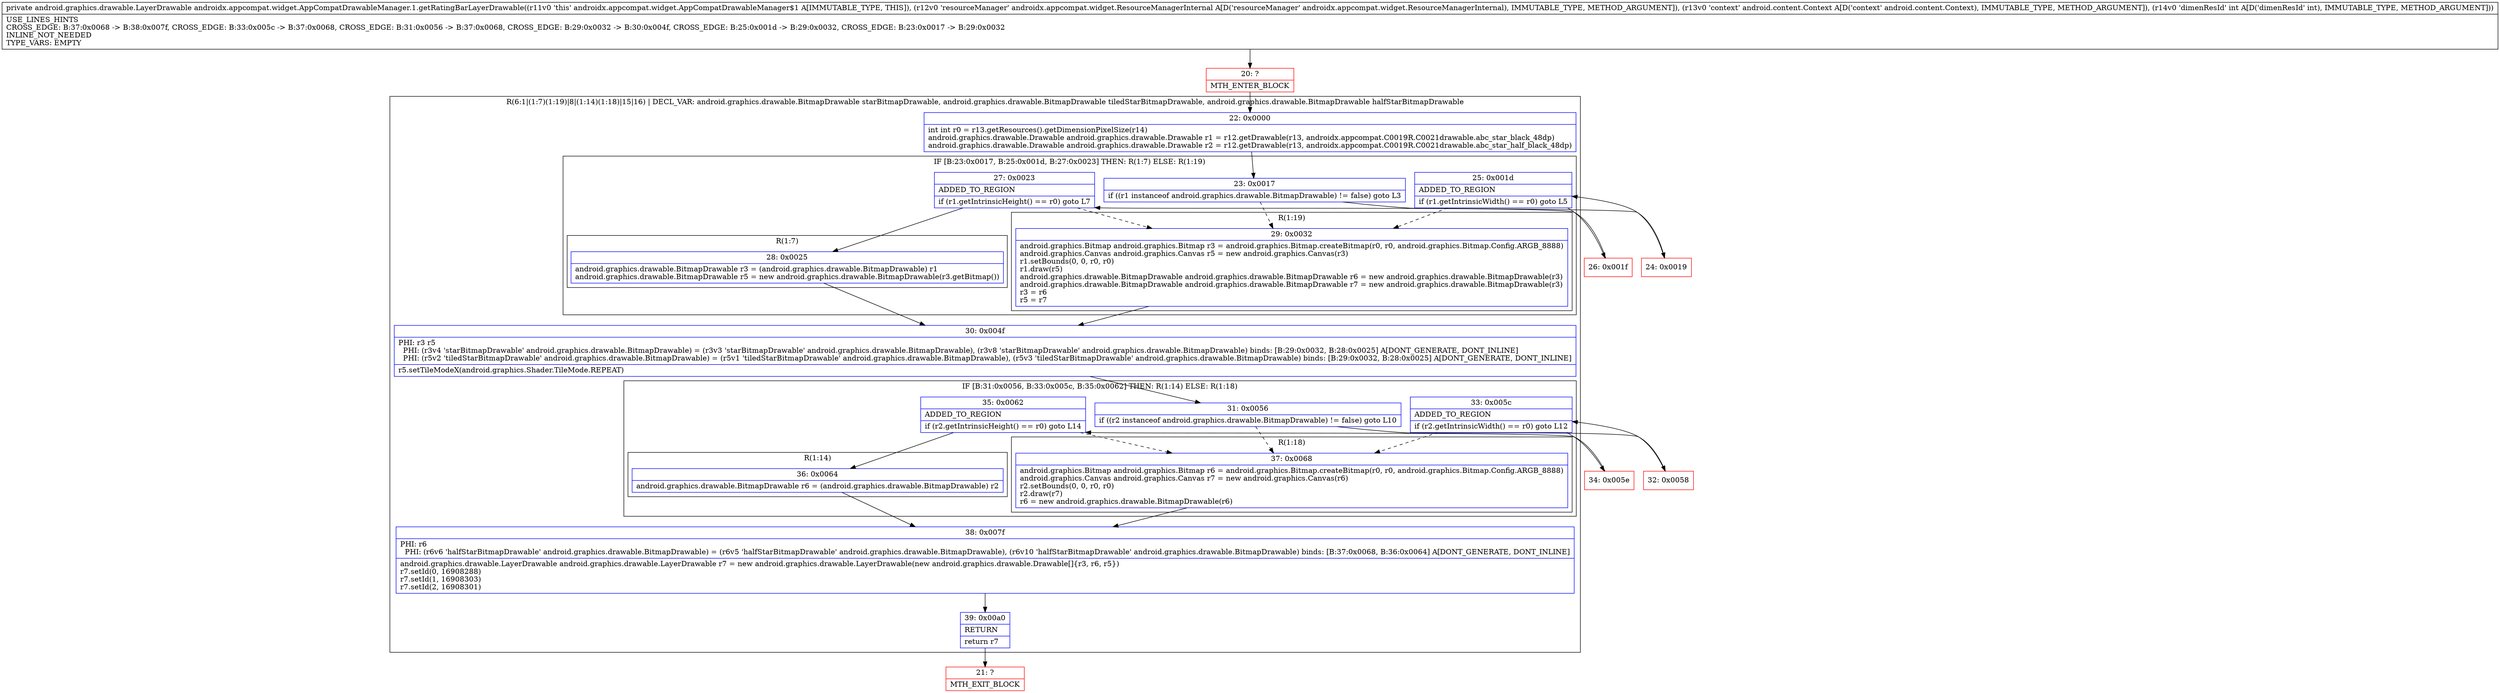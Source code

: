 digraph "CFG forandroidx.appcompat.widget.AppCompatDrawableManager.1.getRatingBarLayerDrawable(Landroidx\/appcompat\/widget\/ResourceManagerInternal;Landroid\/content\/Context;I)Landroid\/graphics\/drawable\/LayerDrawable;" {
subgraph cluster_Region_691059711 {
label = "R(6:1|(1:7)(1:19)|8|(1:14)(1:18)|15|16) | DECL_VAR: android.graphics.drawable.BitmapDrawable starBitmapDrawable, android.graphics.drawable.BitmapDrawable tiledStarBitmapDrawable, android.graphics.drawable.BitmapDrawable halfStarBitmapDrawable\l";
node [shape=record,color=blue];
Node_22 [shape=record,label="{22\:\ 0x0000|int int r0 = r13.getResources().getDimensionPixelSize(r14)\landroid.graphics.drawable.Drawable android.graphics.drawable.Drawable r1 = r12.getDrawable(r13, androidx.appcompat.C0019R.C0021drawable.abc_star_black_48dp)\landroid.graphics.drawable.Drawable android.graphics.drawable.Drawable r2 = r12.getDrawable(r13, androidx.appcompat.C0019R.C0021drawable.abc_star_half_black_48dp)\l}"];
subgraph cluster_IfRegion_1985849761 {
label = "IF [B:23:0x0017, B:25:0x001d, B:27:0x0023] THEN: R(1:7) ELSE: R(1:19)";
node [shape=record,color=blue];
Node_23 [shape=record,label="{23\:\ 0x0017|if ((r1 instanceof android.graphics.drawable.BitmapDrawable) != false) goto L3\l}"];
Node_25 [shape=record,label="{25\:\ 0x001d|ADDED_TO_REGION\l|if (r1.getIntrinsicWidth() == r0) goto L5\l}"];
Node_27 [shape=record,label="{27\:\ 0x0023|ADDED_TO_REGION\l|if (r1.getIntrinsicHeight() == r0) goto L7\l}"];
subgraph cluster_Region_1572757281 {
label = "R(1:7)";
node [shape=record,color=blue];
Node_28 [shape=record,label="{28\:\ 0x0025|android.graphics.drawable.BitmapDrawable r3 = (android.graphics.drawable.BitmapDrawable) r1\landroid.graphics.drawable.BitmapDrawable r5 = new android.graphics.drawable.BitmapDrawable(r3.getBitmap())\l}"];
}
subgraph cluster_Region_82690724 {
label = "R(1:19)";
node [shape=record,color=blue];
Node_29 [shape=record,label="{29\:\ 0x0032|android.graphics.Bitmap android.graphics.Bitmap r3 = android.graphics.Bitmap.createBitmap(r0, r0, android.graphics.Bitmap.Config.ARGB_8888)\landroid.graphics.Canvas android.graphics.Canvas r5 = new android.graphics.Canvas(r3)\lr1.setBounds(0, 0, r0, r0)\lr1.draw(r5)\landroid.graphics.drawable.BitmapDrawable android.graphics.drawable.BitmapDrawable r6 = new android.graphics.drawable.BitmapDrawable(r3)\landroid.graphics.drawable.BitmapDrawable android.graphics.drawable.BitmapDrawable r7 = new android.graphics.drawable.BitmapDrawable(r3)\lr3 = r6\lr5 = r7\l}"];
}
}
Node_30 [shape=record,label="{30\:\ 0x004f|PHI: r3 r5 \l  PHI: (r3v4 'starBitmapDrawable' android.graphics.drawable.BitmapDrawable) = (r3v3 'starBitmapDrawable' android.graphics.drawable.BitmapDrawable), (r3v8 'starBitmapDrawable' android.graphics.drawable.BitmapDrawable) binds: [B:29:0x0032, B:28:0x0025] A[DONT_GENERATE, DONT_INLINE]\l  PHI: (r5v2 'tiledStarBitmapDrawable' android.graphics.drawable.BitmapDrawable) = (r5v1 'tiledStarBitmapDrawable' android.graphics.drawable.BitmapDrawable), (r5v3 'tiledStarBitmapDrawable' android.graphics.drawable.BitmapDrawable) binds: [B:29:0x0032, B:28:0x0025] A[DONT_GENERATE, DONT_INLINE]\l|r5.setTileModeX(android.graphics.Shader.TileMode.REPEAT)\l}"];
subgraph cluster_IfRegion_1794524933 {
label = "IF [B:31:0x0056, B:33:0x005c, B:35:0x0062] THEN: R(1:14) ELSE: R(1:18)";
node [shape=record,color=blue];
Node_31 [shape=record,label="{31\:\ 0x0056|if ((r2 instanceof android.graphics.drawable.BitmapDrawable) != false) goto L10\l}"];
Node_33 [shape=record,label="{33\:\ 0x005c|ADDED_TO_REGION\l|if (r2.getIntrinsicWidth() == r0) goto L12\l}"];
Node_35 [shape=record,label="{35\:\ 0x0062|ADDED_TO_REGION\l|if (r2.getIntrinsicHeight() == r0) goto L14\l}"];
subgraph cluster_Region_934043344 {
label = "R(1:14)";
node [shape=record,color=blue];
Node_36 [shape=record,label="{36\:\ 0x0064|android.graphics.drawable.BitmapDrawable r6 = (android.graphics.drawable.BitmapDrawable) r2\l}"];
}
subgraph cluster_Region_1177937639 {
label = "R(1:18)";
node [shape=record,color=blue];
Node_37 [shape=record,label="{37\:\ 0x0068|android.graphics.Bitmap android.graphics.Bitmap r6 = android.graphics.Bitmap.createBitmap(r0, r0, android.graphics.Bitmap.Config.ARGB_8888)\landroid.graphics.Canvas android.graphics.Canvas r7 = new android.graphics.Canvas(r6)\lr2.setBounds(0, 0, r0, r0)\lr2.draw(r7)\lr6 = new android.graphics.drawable.BitmapDrawable(r6)\l}"];
}
}
Node_38 [shape=record,label="{38\:\ 0x007f|PHI: r6 \l  PHI: (r6v6 'halfStarBitmapDrawable' android.graphics.drawable.BitmapDrawable) = (r6v5 'halfStarBitmapDrawable' android.graphics.drawable.BitmapDrawable), (r6v10 'halfStarBitmapDrawable' android.graphics.drawable.BitmapDrawable) binds: [B:37:0x0068, B:36:0x0064] A[DONT_GENERATE, DONT_INLINE]\l|android.graphics.drawable.LayerDrawable android.graphics.drawable.LayerDrawable r7 = new android.graphics.drawable.LayerDrawable(new android.graphics.drawable.Drawable[]\{r3, r6, r5\})\lr7.setId(0, 16908288)\lr7.setId(1, 16908303)\lr7.setId(2, 16908301)\l}"];
Node_39 [shape=record,label="{39\:\ 0x00a0|RETURN\l|return r7\l}"];
}
Node_20 [shape=record,color=red,label="{20\:\ ?|MTH_ENTER_BLOCK\l}"];
Node_24 [shape=record,color=red,label="{24\:\ 0x0019}"];
Node_26 [shape=record,color=red,label="{26\:\ 0x001f}"];
Node_32 [shape=record,color=red,label="{32\:\ 0x0058}"];
Node_34 [shape=record,color=red,label="{34\:\ 0x005e}"];
Node_21 [shape=record,color=red,label="{21\:\ ?|MTH_EXIT_BLOCK\l}"];
MethodNode[shape=record,label="{private android.graphics.drawable.LayerDrawable androidx.appcompat.widget.AppCompatDrawableManager.1.getRatingBarLayerDrawable((r11v0 'this' androidx.appcompat.widget.AppCompatDrawableManager$1 A[IMMUTABLE_TYPE, THIS]), (r12v0 'resourceManager' androidx.appcompat.widget.ResourceManagerInternal A[D('resourceManager' androidx.appcompat.widget.ResourceManagerInternal), IMMUTABLE_TYPE, METHOD_ARGUMENT]), (r13v0 'context' android.content.Context A[D('context' android.content.Context), IMMUTABLE_TYPE, METHOD_ARGUMENT]), (r14v0 'dimenResId' int A[D('dimenResId' int), IMMUTABLE_TYPE, METHOD_ARGUMENT]))  | USE_LINES_HINTS\lCROSS_EDGE: B:37:0x0068 \-\> B:38:0x007f, CROSS_EDGE: B:33:0x005c \-\> B:37:0x0068, CROSS_EDGE: B:31:0x0056 \-\> B:37:0x0068, CROSS_EDGE: B:29:0x0032 \-\> B:30:0x004f, CROSS_EDGE: B:25:0x001d \-\> B:29:0x0032, CROSS_EDGE: B:23:0x0017 \-\> B:29:0x0032\lINLINE_NOT_NEEDED\lTYPE_VARS: EMPTY\l}"];
MethodNode -> Node_20;Node_22 -> Node_23;
Node_23 -> Node_24;
Node_23 -> Node_29[style=dashed];
Node_25 -> Node_26;
Node_25 -> Node_29[style=dashed];
Node_27 -> Node_28;
Node_27 -> Node_29[style=dashed];
Node_28 -> Node_30;
Node_29 -> Node_30;
Node_30 -> Node_31;
Node_31 -> Node_32;
Node_31 -> Node_37[style=dashed];
Node_33 -> Node_34;
Node_33 -> Node_37[style=dashed];
Node_35 -> Node_36;
Node_35 -> Node_37[style=dashed];
Node_36 -> Node_38;
Node_37 -> Node_38;
Node_38 -> Node_39;
Node_39 -> Node_21;
Node_20 -> Node_22;
Node_24 -> Node_25;
Node_26 -> Node_27;
Node_32 -> Node_33;
Node_34 -> Node_35;
}

